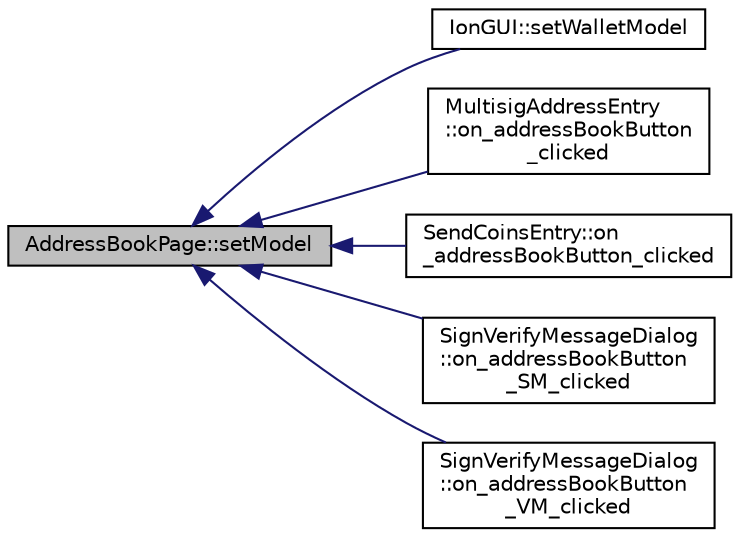digraph "AddressBookPage::setModel"
{
  edge [fontname="Helvetica",fontsize="10",labelfontname="Helvetica",labelfontsize="10"];
  node [fontname="Helvetica",fontsize="10",shape=record];
  rankdir="LR";
  Node107 [label="AddressBookPage::setModel",height=0.2,width=0.4,color="black", fillcolor="grey75", style="filled", fontcolor="black"];
  Node107 -> Node108 [dir="back",color="midnightblue",fontsize="10",style="solid",fontname="Helvetica"];
  Node108 [label="IonGUI::setWalletModel",height=0.2,width=0.4,color="black", fillcolor="white", style="filled",URL="$class_ion_g_u_i.html#a37f87db65498b036d387c705a749c45d",tooltip="Set the wallet model. "];
  Node107 -> Node109 [dir="back",color="midnightblue",fontsize="10",style="solid",fontname="Helvetica"];
  Node109 [label="MultisigAddressEntry\l::on_addressBookButton\l_clicked",height=0.2,width=0.4,color="black", fillcolor="white", style="filled",URL="$class_multisig_address_entry.html#a6077acfd02d628465478c463c3024e6e"];
  Node107 -> Node110 [dir="back",color="midnightblue",fontsize="10",style="solid",fontname="Helvetica"];
  Node110 [label="SendCoinsEntry::on\l_addressBookButton_clicked",height=0.2,width=0.4,color="black", fillcolor="white", style="filled",URL="$class_send_coins_entry.html#ac661741d286d9f3db32f78bd22125cb0"];
  Node107 -> Node111 [dir="back",color="midnightblue",fontsize="10",style="solid",fontname="Helvetica"];
  Node111 [label="SignVerifyMessageDialog\l::on_addressBookButton\l_SM_clicked",height=0.2,width=0.4,color="black", fillcolor="white", style="filled",URL="$class_sign_verify_message_dialog.html#a792a3bd647958c8ae74286c5ab3cf205"];
  Node107 -> Node112 [dir="back",color="midnightblue",fontsize="10",style="solid",fontname="Helvetica"];
  Node112 [label="SignVerifyMessageDialog\l::on_addressBookButton\l_VM_clicked",height=0.2,width=0.4,color="black", fillcolor="white", style="filled",URL="$class_sign_verify_message_dialog.html#a90ceb00084c68da5e9c481ba0841d976"];
}
